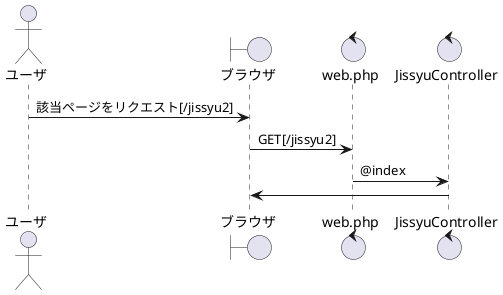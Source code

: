 @startuml jissyu2_1
actor ユーザ
boundary ブラウザ
control web.php
control JissyuController

ユーザ -> ブラウザ:該当ページをリクエスト[/jissyu2]
ブラウザ -> web.php: GET[/jissyu2]
web.php -> JissyuController:@index
JissyuController -> ブラウザ:
@enduml